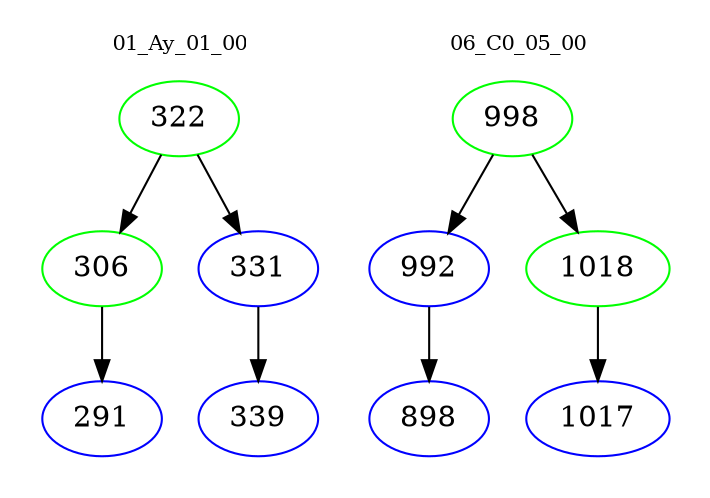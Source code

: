 digraph{
subgraph cluster_0 {
color = white
label = "01_Ay_01_00";
fontsize=10;
T0_322 [label="322", color="green"]
T0_322 -> T0_306 [color="black"]
T0_306 [label="306", color="green"]
T0_306 -> T0_291 [color="black"]
T0_291 [label="291", color="blue"]
T0_322 -> T0_331 [color="black"]
T0_331 [label="331", color="blue"]
T0_331 -> T0_339 [color="black"]
T0_339 [label="339", color="blue"]
}
subgraph cluster_1 {
color = white
label = "06_C0_05_00";
fontsize=10;
T1_998 [label="998", color="green"]
T1_998 -> T1_992 [color="black"]
T1_992 [label="992", color="blue"]
T1_992 -> T1_898 [color="black"]
T1_898 [label="898", color="blue"]
T1_998 -> T1_1018 [color="black"]
T1_1018 [label="1018", color="green"]
T1_1018 -> T1_1017 [color="black"]
T1_1017 [label="1017", color="blue"]
}
}
